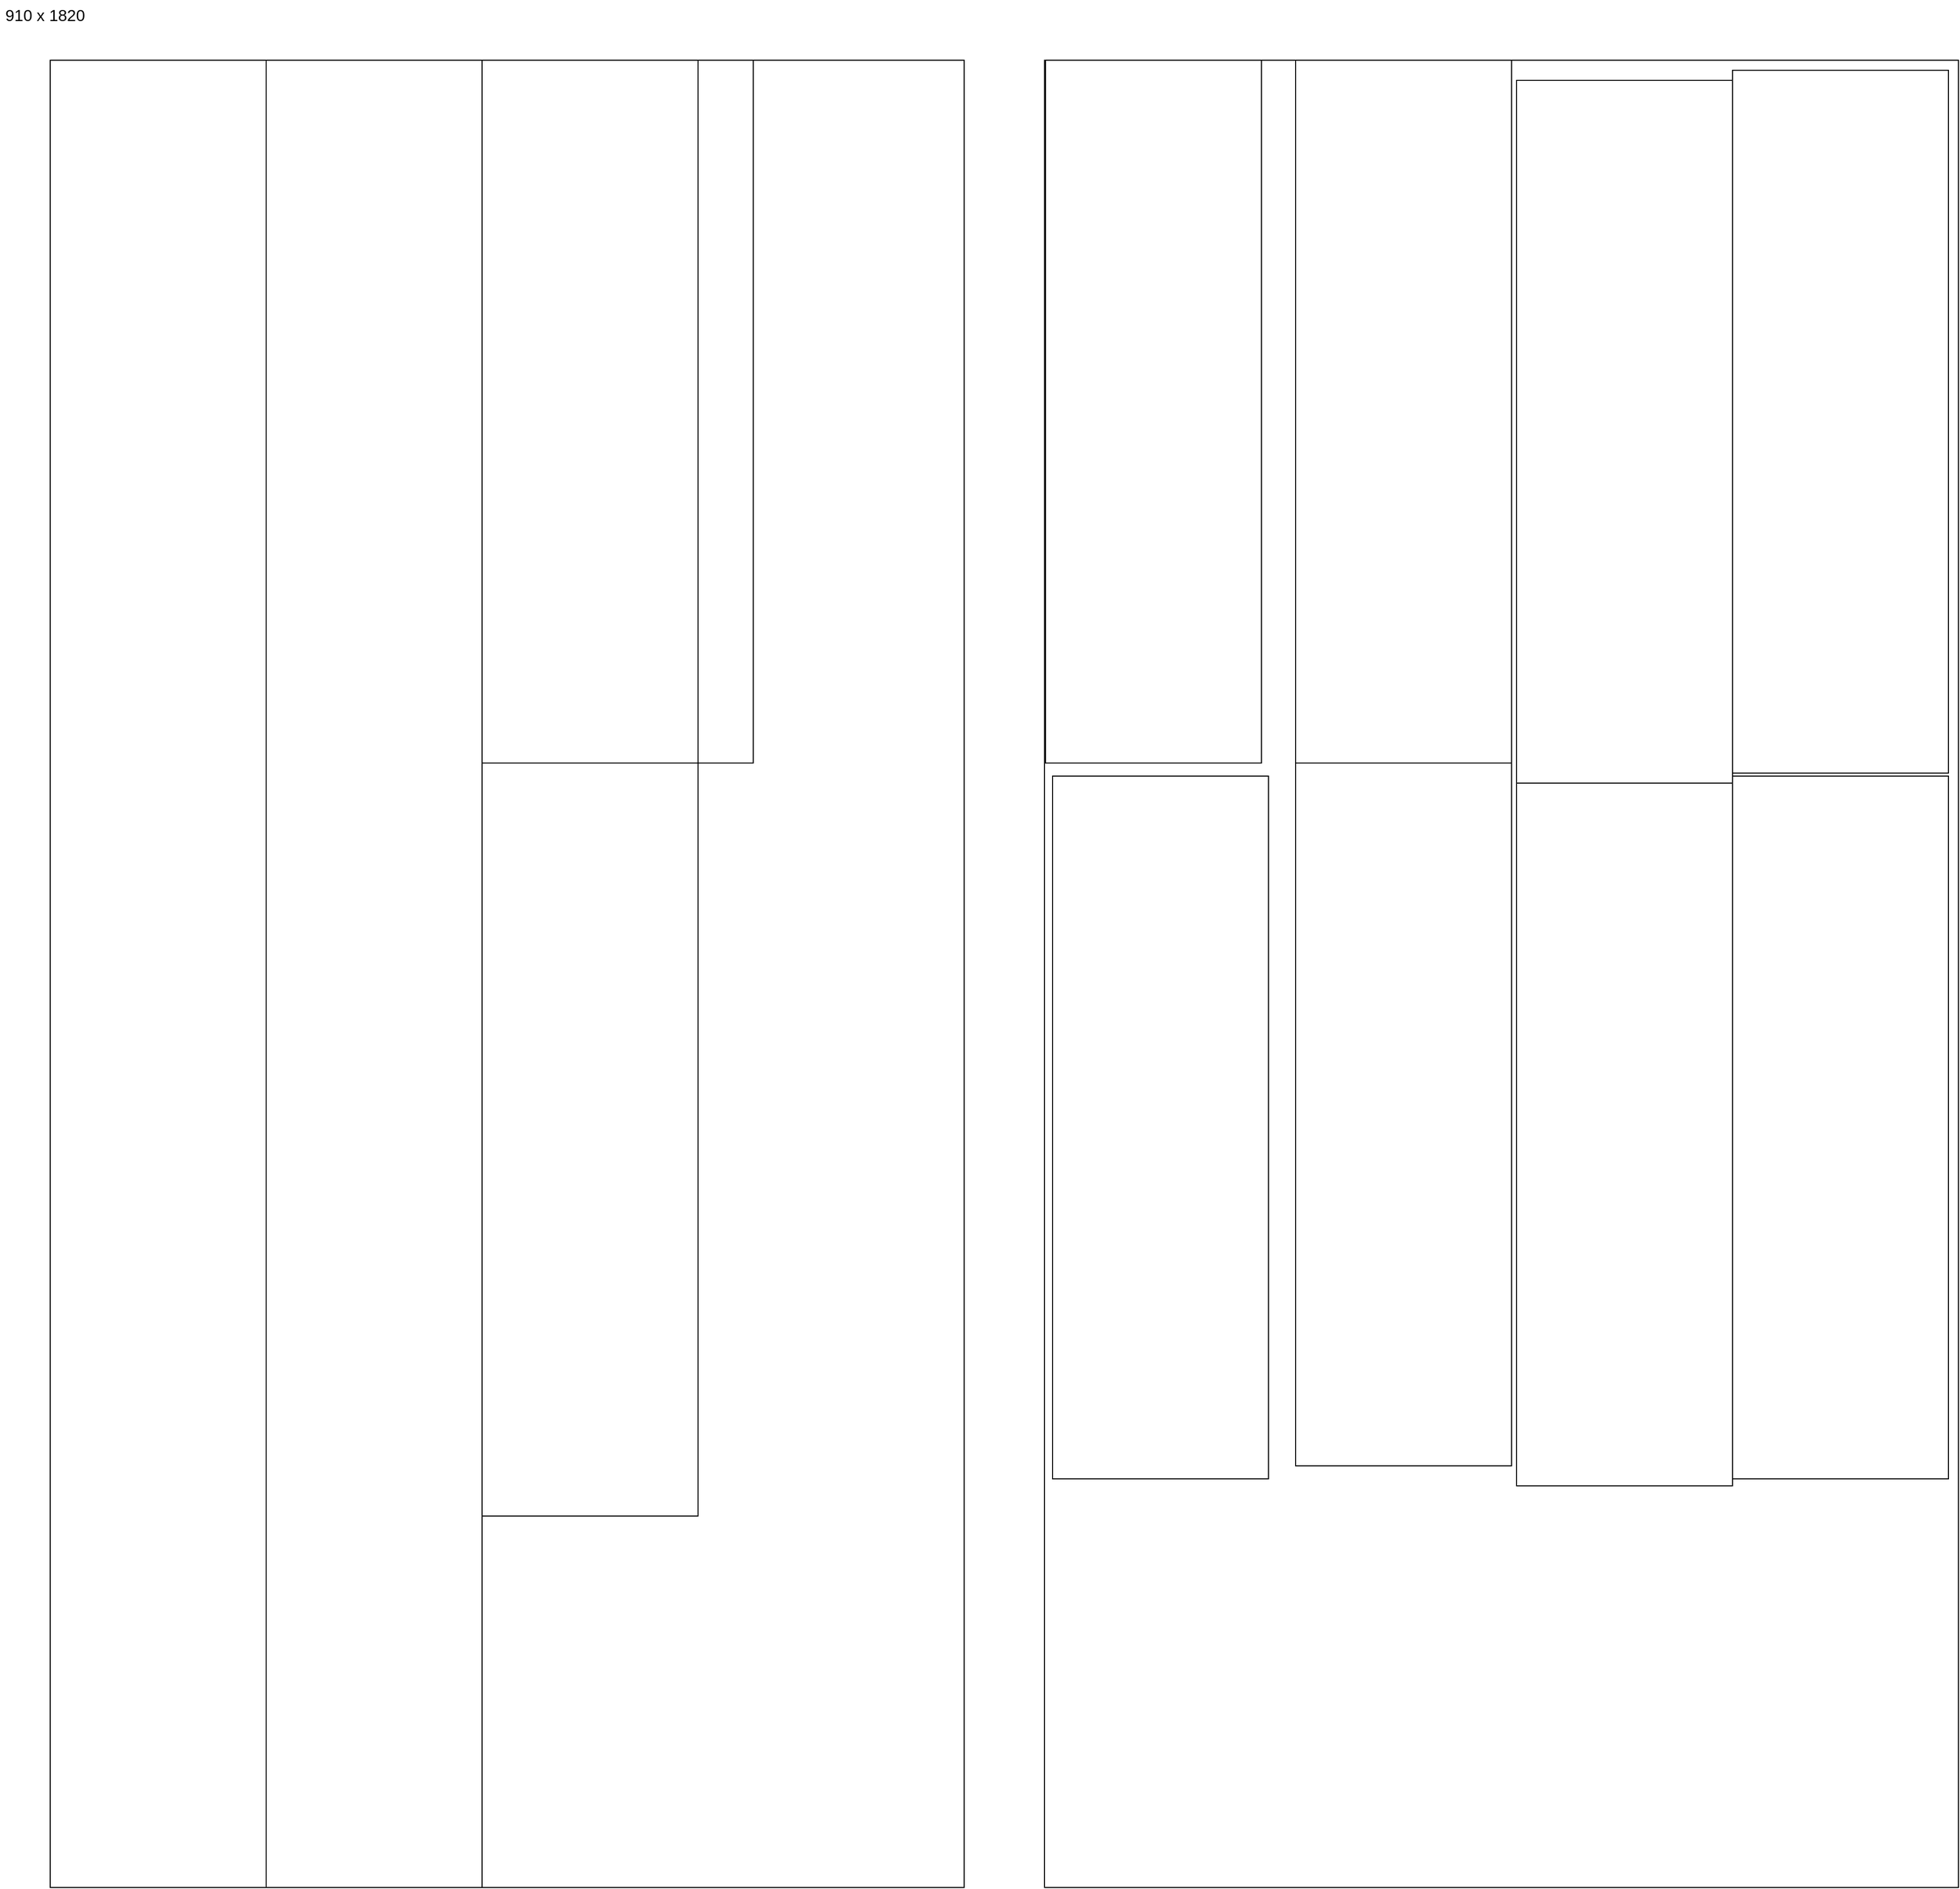 <mxfile version="24.5.2" type="github">
  <diagram name="ページ1" id="kdJedH9bkXQ2L1WsLpHF">
    <mxGraphModel dx="3880" dy="3376" grid="1" gridSize="10" guides="1" tooltips="1" connect="1" arrows="1" fold="1" page="0" pageScale="1" pageWidth="827" pageHeight="1169" math="0" shadow="0">
      <root>
        <mxCell id="0" />
        <mxCell id="1" parent="0" />
        <mxCell id="eAcuFHd_zd-mvgp0ajFc-1" value="" style="rounded=0;whiteSpace=wrap;html=1;fillColor=none;" vertex="1" parent="1">
          <mxGeometry x="120" width="910" height="1820" as="geometry" />
        </mxCell>
        <mxCell id="eAcuFHd_zd-mvgp0ajFc-2" value="910 x 1820" style="text;html=1;align=center;verticalAlign=middle;whiteSpace=wrap;rounded=0;fontSize=16;" vertex="1" parent="1">
          <mxGeometry x="70" y="-60" width="90" height="30" as="geometry" />
        </mxCell>
        <mxCell id="eAcuFHd_zd-mvgp0ajFc-3" value="" style="rounded=0;whiteSpace=wrap;html=1;fillColor=none;" vertex="1" parent="1">
          <mxGeometry x="120" width="215" height="1820" as="geometry" />
        </mxCell>
        <mxCell id="eAcuFHd_zd-mvgp0ajFc-4" value="" style="rounded=0;whiteSpace=wrap;html=1;fillColor=none;" vertex="1" parent="1">
          <mxGeometry x="335" width="215" height="1820" as="geometry" />
        </mxCell>
        <mxCell id="eAcuFHd_zd-mvgp0ajFc-6" value="" style="rounded=0;whiteSpace=wrap;html=1;fillColor=none;" vertex="1" parent="1">
          <mxGeometry x="550" y="700" width="215" height="750" as="geometry" />
        </mxCell>
        <mxCell id="eAcuFHd_zd-mvgp0ajFc-7" value="" style="rounded=0;whiteSpace=wrap;html=1;fillColor=none;" vertex="1" parent="1">
          <mxGeometry x="1795" y="713" width="215" height="700" as="geometry" />
        </mxCell>
        <mxCell id="eAcuFHd_zd-mvgp0ajFc-9" value="" style="rounded=0;whiteSpace=wrap;html=1;fillColor=none;" vertex="1" parent="1">
          <mxGeometry x="550" width="215" height="700" as="geometry" />
        </mxCell>
        <mxCell id="eAcuFHd_zd-mvgp0ajFc-10" value="" style="rounded=0;whiteSpace=wrap;html=1;fillColor=none;" vertex="1" parent="1">
          <mxGeometry x="1795" y="10" width="215" height="700" as="geometry" />
        </mxCell>
        <mxCell id="eAcuFHd_zd-mvgp0ajFc-11" value="" style="rounded=0;whiteSpace=wrap;html=1;fillColor=none;" vertex="1" parent="1">
          <mxGeometry x="1110" width="910" height="1820" as="geometry" />
        </mxCell>
        <mxCell id="eAcuFHd_zd-mvgp0ajFc-15" value="" style="rounded=0;whiteSpace=wrap;html=1;fillColor=none;" vertex="1" parent="1">
          <mxGeometry x="1118" y="713" width="215" height="700" as="geometry" />
        </mxCell>
        <mxCell id="eAcuFHd_zd-mvgp0ajFc-17" value="" style="rounded=0;whiteSpace=wrap;html=1;fillColor=none;" vertex="1" parent="1">
          <mxGeometry x="1111" width="215" height="700" as="geometry" />
        </mxCell>
        <mxCell id="eAcuFHd_zd-mvgp0ajFc-18" value="" style="rounded=0;whiteSpace=wrap;html=1;fillColor=none;" vertex="1" parent="1">
          <mxGeometry x="1360" y="700" width="215" height="700" as="geometry" />
        </mxCell>
        <mxCell id="eAcuFHd_zd-mvgp0ajFc-19" value="" style="rounded=0;whiteSpace=wrap;html=1;fillColor=none;" vertex="1" parent="1">
          <mxGeometry x="1360" width="215" height="700" as="geometry" />
        </mxCell>
        <mxCell id="eAcuFHd_zd-mvgp0ajFc-20" value="" style="rounded=0;whiteSpace=wrap;html=1;fillColor=none;" vertex="1" parent="1">
          <mxGeometry x="1580" y="720" width="215" height="700" as="geometry" />
        </mxCell>
        <mxCell id="eAcuFHd_zd-mvgp0ajFc-21" value="" style="rounded=0;whiteSpace=wrap;html=1;fillColor=none;" vertex="1" parent="1">
          <mxGeometry x="1580" y="20" width="215" height="700" as="geometry" />
        </mxCell>
        <mxCell id="eAcuFHd_zd-mvgp0ajFc-22" value="" style="rounded=0;whiteSpace=wrap;html=1;fillColor=none;" vertex="1" parent="1">
          <mxGeometry x="765" width="55" height="700" as="geometry" />
        </mxCell>
      </root>
    </mxGraphModel>
  </diagram>
</mxfile>
